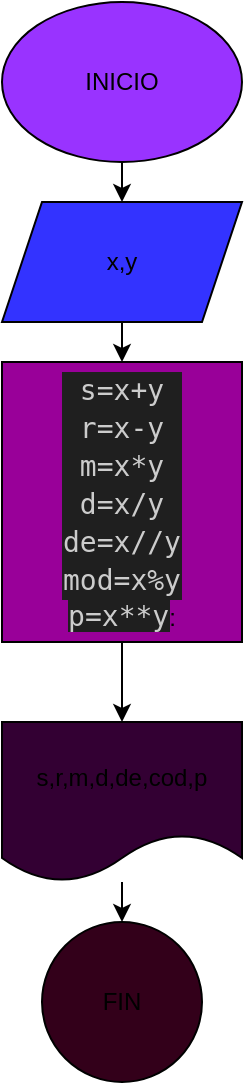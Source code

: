<mxfile>
    <diagram id="6usFVDk6MbT-qOIMI5ph" name="Página-1">
        <mxGraphModel dx="560" dy="195" grid="1" gridSize="10" guides="1" tooltips="1" connect="1" arrows="1" fold="1" page="1" pageScale="1" pageWidth="827" pageHeight="1169" math="0" shadow="0">
            <root>
                <mxCell id="0"/>
                <mxCell id="1" parent="0"/>
                <mxCell id="4" value="" style="edgeStyle=none;html=1;" edge="1" parent="1" source="2" target="3">
                    <mxGeometry relative="1" as="geometry"/>
                </mxCell>
                <mxCell id="2" value="INICIO" style="ellipse;whiteSpace=wrap;html=1;fillColor=#9933FF;" vertex="1" parent="1">
                    <mxGeometry x="170" width="120" height="80" as="geometry"/>
                </mxCell>
                <mxCell id="6" value="" style="edgeStyle=none;html=1;" edge="1" parent="1" source="3" target="5">
                    <mxGeometry relative="1" as="geometry"/>
                </mxCell>
                <mxCell id="3" value="x,y" style="shape=parallelogram;perimeter=parallelogramPerimeter;whiteSpace=wrap;html=1;fixedSize=1;fillColor=#3333FF;" vertex="1" parent="1">
                    <mxGeometry x="170" y="100" width="120" height="60" as="geometry"/>
                </mxCell>
                <mxCell id="8" value="" style="edgeStyle=none;html=1;" edge="1" parent="1" source="5" target="7">
                    <mxGeometry relative="1" as="geometry"/>
                </mxCell>
                <mxCell id="5" value="&lt;div style=&quot;color: rgb(204, 204, 204); background-color: rgb(31, 31, 31); font-family: &amp;quot;Droid Sans Mono&amp;quot;, &amp;quot;monospace&amp;quot;, monospace; font-size: 14px; line-height: 19px;&quot;&gt;&lt;div&gt;s=x+y&lt;/div&gt;&lt;div&gt;r=x-y&lt;/div&gt;&lt;div&gt;m=x*y&lt;/div&gt;&lt;div&gt;d=x/y&lt;/div&gt;&lt;div&gt;de=x//y&lt;/div&gt;&lt;div&gt;mod=x%y&lt;/div&gt;&lt;/div&gt;&lt;span style=&quot;background-color: rgb(31, 31, 31); color: rgb(204, 204, 204); font-family: &amp;quot;Droid Sans Mono&amp;quot;, &amp;quot;monospace&amp;quot;, monospace; font-size: 14px;&quot;&gt;p=x**y&lt;/span&gt;:" style="whiteSpace=wrap;html=1;fillColor=#990099;" vertex="1" parent="1">
                    <mxGeometry x="170" y="180" width="120" height="140" as="geometry"/>
                </mxCell>
                <mxCell id="10" value="" style="edgeStyle=none;html=1;" edge="1" parent="1" source="7" target="9">
                    <mxGeometry relative="1" as="geometry"/>
                </mxCell>
                <mxCell id="7" value="s,r,m,d,de,cod,p" style="shape=document;whiteSpace=wrap;html=1;boundedLbl=1;fillColor=#330033;" vertex="1" parent="1">
                    <mxGeometry x="170" y="360" width="120" height="80" as="geometry"/>
                </mxCell>
                <mxCell id="9" value="FIN" style="ellipse;whiteSpace=wrap;html=1;fillColor=#33001A;" vertex="1" parent="1">
                    <mxGeometry x="190" y="460" width="80" height="80" as="geometry"/>
                </mxCell>
            </root>
        </mxGraphModel>
    </diagram>
</mxfile>